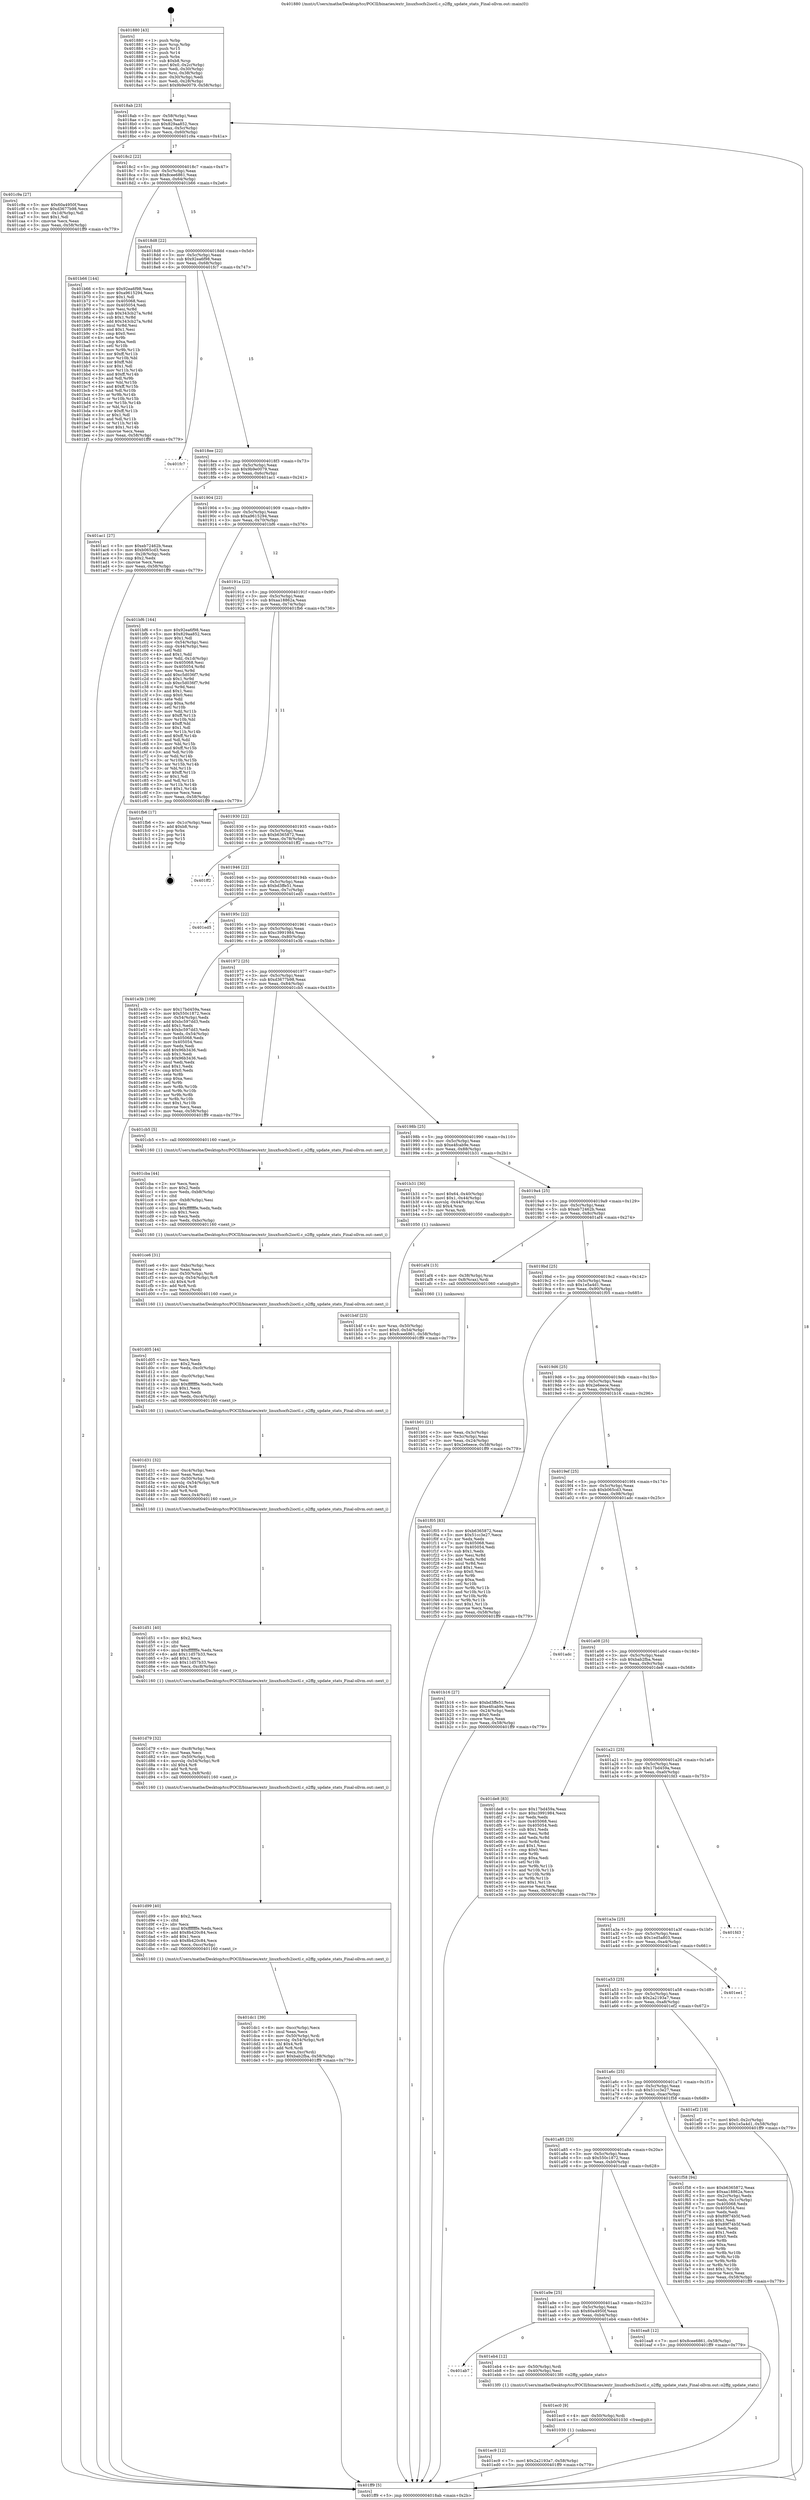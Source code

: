digraph "0x401880" {
  label = "0x401880 (/mnt/c/Users/mathe/Desktop/tcc/POCII/binaries/extr_linuxfsocfs2ioctl.c_o2ffg_update_stats_Final-ollvm.out::main(0))"
  labelloc = "t"
  node[shape=record]

  Entry [label="",width=0.3,height=0.3,shape=circle,fillcolor=black,style=filled]
  "0x4018ab" [label="{
     0x4018ab [23]\l
     | [instrs]\l
     &nbsp;&nbsp;0x4018ab \<+3\>: mov -0x58(%rbp),%eax\l
     &nbsp;&nbsp;0x4018ae \<+2\>: mov %eax,%ecx\l
     &nbsp;&nbsp;0x4018b0 \<+6\>: sub $0x829aa852,%ecx\l
     &nbsp;&nbsp;0x4018b6 \<+3\>: mov %eax,-0x5c(%rbp)\l
     &nbsp;&nbsp;0x4018b9 \<+3\>: mov %ecx,-0x60(%rbp)\l
     &nbsp;&nbsp;0x4018bc \<+6\>: je 0000000000401c9a \<main+0x41a\>\l
  }"]
  "0x401c9a" [label="{
     0x401c9a [27]\l
     | [instrs]\l
     &nbsp;&nbsp;0x401c9a \<+5\>: mov $0x60a4950f,%eax\l
     &nbsp;&nbsp;0x401c9f \<+5\>: mov $0xd3677b98,%ecx\l
     &nbsp;&nbsp;0x401ca4 \<+3\>: mov -0x1d(%rbp),%dl\l
     &nbsp;&nbsp;0x401ca7 \<+3\>: test $0x1,%dl\l
     &nbsp;&nbsp;0x401caa \<+3\>: cmovne %ecx,%eax\l
     &nbsp;&nbsp;0x401cad \<+3\>: mov %eax,-0x58(%rbp)\l
     &nbsp;&nbsp;0x401cb0 \<+5\>: jmp 0000000000401ff9 \<main+0x779\>\l
  }"]
  "0x4018c2" [label="{
     0x4018c2 [22]\l
     | [instrs]\l
     &nbsp;&nbsp;0x4018c2 \<+5\>: jmp 00000000004018c7 \<main+0x47\>\l
     &nbsp;&nbsp;0x4018c7 \<+3\>: mov -0x5c(%rbp),%eax\l
     &nbsp;&nbsp;0x4018ca \<+5\>: sub $0x8cee6861,%eax\l
     &nbsp;&nbsp;0x4018cf \<+3\>: mov %eax,-0x64(%rbp)\l
     &nbsp;&nbsp;0x4018d2 \<+6\>: je 0000000000401b66 \<main+0x2e6\>\l
  }"]
  Exit [label="",width=0.3,height=0.3,shape=circle,fillcolor=black,style=filled,peripheries=2]
  "0x401b66" [label="{
     0x401b66 [144]\l
     | [instrs]\l
     &nbsp;&nbsp;0x401b66 \<+5\>: mov $0x92ea6f98,%eax\l
     &nbsp;&nbsp;0x401b6b \<+5\>: mov $0xa9615294,%ecx\l
     &nbsp;&nbsp;0x401b70 \<+2\>: mov $0x1,%dl\l
     &nbsp;&nbsp;0x401b72 \<+7\>: mov 0x405068,%esi\l
     &nbsp;&nbsp;0x401b79 \<+7\>: mov 0x405054,%edi\l
     &nbsp;&nbsp;0x401b80 \<+3\>: mov %esi,%r8d\l
     &nbsp;&nbsp;0x401b83 \<+7\>: sub $0x343cb27a,%r8d\l
     &nbsp;&nbsp;0x401b8a \<+4\>: sub $0x1,%r8d\l
     &nbsp;&nbsp;0x401b8e \<+7\>: add $0x343cb27a,%r8d\l
     &nbsp;&nbsp;0x401b95 \<+4\>: imul %r8d,%esi\l
     &nbsp;&nbsp;0x401b99 \<+3\>: and $0x1,%esi\l
     &nbsp;&nbsp;0x401b9c \<+3\>: cmp $0x0,%esi\l
     &nbsp;&nbsp;0x401b9f \<+4\>: sete %r9b\l
     &nbsp;&nbsp;0x401ba3 \<+3\>: cmp $0xa,%edi\l
     &nbsp;&nbsp;0x401ba6 \<+4\>: setl %r10b\l
     &nbsp;&nbsp;0x401baa \<+3\>: mov %r9b,%r11b\l
     &nbsp;&nbsp;0x401bad \<+4\>: xor $0xff,%r11b\l
     &nbsp;&nbsp;0x401bb1 \<+3\>: mov %r10b,%bl\l
     &nbsp;&nbsp;0x401bb4 \<+3\>: xor $0xff,%bl\l
     &nbsp;&nbsp;0x401bb7 \<+3\>: xor $0x1,%dl\l
     &nbsp;&nbsp;0x401bba \<+3\>: mov %r11b,%r14b\l
     &nbsp;&nbsp;0x401bbd \<+4\>: and $0xff,%r14b\l
     &nbsp;&nbsp;0x401bc1 \<+3\>: and %dl,%r9b\l
     &nbsp;&nbsp;0x401bc4 \<+3\>: mov %bl,%r15b\l
     &nbsp;&nbsp;0x401bc7 \<+4\>: and $0xff,%r15b\l
     &nbsp;&nbsp;0x401bcb \<+3\>: and %dl,%r10b\l
     &nbsp;&nbsp;0x401bce \<+3\>: or %r9b,%r14b\l
     &nbsp;&nbsp;0x401bd1 \<+3\>: or %r10b,%r15b\l
     &nbsp;&nbsp;0x401bd4 \<+3\>: xor %r15b,%r14b\l
     &nbsp;&nbsp;0x401bd7 \<+3\>: or %bl,%r11b\l
     &nbsp;&nbsp;0x401bda \<+4\>: xor $0xff,%r11b\l
     &nbsp;&nbsp;0x401bde \<+3\>: or $0x1,%dl\l
     &nbsp;&nbsp;0x401be1 \<+3\>: and %dl,%r11b\l
     &nbsp;&nbsp;0x401be4 \<+3\>: or %r11b,%r14b\l
     &nbsp;&nbsp;0x401be7 \<+4\>: test $0x1,%r14b\l
     &nbsp;&nbsp;0x401beb \<+3\>: cmovne %ecx,%eax\l
     &nbsp;&nbsp;0x401bee \<+3\>: mov %eax,-0x58(%rbp)\l
     &nbsp;&nbsp;0x401bf1 \<+5\>: jmp 0000000000401ff9 \<main+0x779\>\l
  }"]
  "0x4018d8" [label="{
     0x4018d8 [22]\l
     | [instrs]\l
     &nbsp;&nbsp;0x4018d8 \<+5\>: jmp 00000000004018dd \<main+0x5d\>\l
     &nbsp;&nbsp;0x4018dd \<+3\>: mov -0x5c(%rbp),%eax\l
     &nbsp;&nbsp;0x4018e0 \<+5\>: sub $0x92ea6f98,%eax\l
     &nbsp;&nbsp;0x4018e5 \<+3\>: mov %eax,-0x68(%rbp)\l
     &nbsp;&nbsp;0x4018e8 \<+6\>: je 0000000000401fc7 \<main+0x747\>\l
  }"]
  "0x401ec9" [label="{
     0x401ec9 [12]\l
     | [instrs]\l
     &nbsp;&nbsp;0x401ec9 \<+7\>: movl $0x2a2193a7,-0x58(%rbp)\l
     &nbsp;&nbsp;0x401ed0 \<+5\>: jmp 0000000000401ff9 \<main+0x779\>\l
  }"]
  "0x401fc7" [label="{
     0x401fc7\l
  }", style=dashed]
  "0x4018ee" [label="{
     0x4018ee [22]\l
     | [instrs]\l
     &nbsp;&nbsp;0x4018ee \<+5\>: jmp 00000000004018f3 \<main+0x73\>\l
     &nbsp;&nbsp;0x4018f3 \<+3\>: mov -0x5c(%rbp),%eax\l
     &nbsp;&nbsp;0x4018f6 \<+5\>: sub $0x9b9e0079,%eax\l
     &nbsp;&nbsp;0x4018fb \<+3\>: mov %eax,-0x6c(%rbp)\l
     &nbsp;&nbsp;0x4018fe \<+6\>: je 0000000000401ac1 \<main+0x241\>\l
  }"]
  "0x401ec0" [label="{
     0x401ec0 [9]\l
     | [instrs]\l
     &nbsp;&nbsp;0x401ec0 \<+4\>: mov -0x50(%rbp),%rdi\l
     &nbsp;&nbsp;0x401ec4 \<+5\>: call 0000000000401030 \<free@plt\>\l
     | [calls]\l
     &nbsp;&nbsp;0x401030 \{1\} (unknown)\l
  }"]
  "0x401ac1" [label="{
     0x401ac1 [27]\l
     | [instrs]\l
     &nbsp;&nbsp;0x401ac1 \<+5\>: mov $0xeb72462b,%eax\l
     &nbsp;&nbsp;0x401ac6 \<+5\>: mov $0xb065cd3,%ecx\l
     &nbsp;&nbsp;0x401acb \<+3\>: mov -0x28(%rbp),%edx\l
     &nbsp;&nbsp;0x401ace \<+3\>: cmp $0x2,%edx\l
     &nbsp;&nbsp;0x401ad1 \<+3\>: cmovne %ecx,%eax\l
     &nbsp;&nbsp;0x401ad4 \<+3\>: mov %eax,-0x58(%rbp)\l
     &nbsp;&nbsp;0x401ad7 \<+5\>: jmp 0000000000401ff9 \<main+0x779\>\l
  }"]
  "0x401904" [label="{
     0x401904 [22]\l
     | [instrs]\l
     &nbsp;&nbsp;0x401904 \<+5\>: jmp 0000000000401909 \<main+0x89\>\l
     &nbsp;&nbsp;0x401909 \<+3\>: mov -0x5c(%rbp),%eax\l
     &nbsp;&nbsp;0x40190c \<+5\>: sub $0xa9615294,%eax\l
     &nbsp;&nbsp;0x401911 \<+3\>: mov %eax,-0x70(%rbp)\l
     &nbsp;&nbsp;0x401914 \<+6\>: je 0000000000401bf6 \<main+0x376\>\l
  }"]
  "0x401ff9" [label="{
     0x401ff9 [5]\l
     | [instrs]\l
     &nbsp;&nbsp;0x401ff9 \<+5\>: jmp 00000000004018ab \<main+0x2b\>\l
  }"]
  "0x401880" [label="{
     0x401880 [43]\l
     | [instrs]\l
     &nbsp;&nbsp;0x401880 \<+1\>: push %rbp\l
     &nbsp;&nbsp;0x401881 \<+3\>: mov %rsp,%rbp\l
     &nbsp;&nbsp;0x401884 \<+2\>: push %r15\l
     &nbsp;&nbsp;0x401886 \<+2\>: push %r14\l
     &nbsp;&nbsp;0x401888 \<+1\>: push %rbx\l
     &nbsp;&nbsp;0x401889 \<+7\>: sub $0xb8,%rsp\l
     &nbsp;&nbsp;0x401890 \<+7\>: movl $0x0,-0x2c(%rbp)\l
     &nbsp;&nbsp;0x401897 \<+3\>: mov %edi,-0x30(%rbp)\l
     &nbsp;&nbsp;0x40189a \<+4\>: mov %rsi,-0x38(%rbp)\l
     &nbsp;&nbsp;0x40189e \<+3\>: mov -0x30(%rbp),%edi\l
     &nbsp;&nbsp;0x4018a1 \<+3\>: mov %edi,-0x28(%rbp)\l
     &nbsp;&nbsp;0x4018a4 \<+7\>: movl $0x9b9e0079,-0x58(%rbp)\l
  }"]
  "0x401ab7" [label="{
     0x401ab7\l
  }", style=dashed]
  "0x401bf6" [label="{
     0x401bf6 [164]\l
     | [instrs]\l
     &nbsp;&nbsp;0x401bf6 \<+5\>: mov $0x92ea6f98,%eax\l
     &nbsp;&nbsp;0x401bfb \<+5\>: mov $0x829aa852,%ecx\l
     &nbsp;&nbsp;0x401c00 \<+2\>: mov $0x1,%dl\l
     &nbsp;&nbsp;0x401c02 \<+3\>: mov -0x54(%rbp),%esi\l
     &nbsp;&nbsp;0x401c05 \<+3\>: cmp -0x44(%rbp),%esi\l
     &nbsp;&nbsp;0x401c08 \<+4\>: setl %dil\l
     &nbsp;&nbsp;0x401c0c \<+4\>: and $0x1,%dil\l
     &nbsp;&nbsp;0x401c10 \<+4\>: mov %dil,-0x1d(%rbp)\l
     &nbsp;&nbsp;0x401c14 \<+7\>: mov 0x405068,%esi\l
     &nbsp;&nbsp;0x401c1b \<+8\>: mov 0x405054,%r8d\l
     &nbsp;&nbsp;0x401c23 \<+3\>: mov %esi,%r9d\l
     &nbsp;&nbsp;0x401c26 \<+7\>: add $0xc5d036f7,%r9d\l
     &nbsp;&nbsp;0x401c2d \<+4\>: sub $0x1,%r9d\l
     &nbsp;&nbsp;0x401c31 \<+7\>: sub $0xc5d036f7,%r9d\l
     &nbsp;&nbsp;0x401c38 \<+4\>: imul %r9d,%esi\l
     &nbsp;&nbsp;0x401c3c \<+3\>: and $0x1,%esi\l
     &nbsp;&nbsp;0x401c3f \<+3\>: cmp $0x0,%esi\l
     &nbsp;&nbsp;0x401c42 \<+4\>: sete %dil\l
     &nbsp;&nbsp;0x401c46 \<+4\>: cmp $0xa,%r8d\l
     &nbsp;&nbsp;0x401c4a \<+4\>: setl %r10b\l
     &nbsp;&nbsp;0x401c4e \<+3\>: mov %dil,%r11b\l
     &nbsp;&nbsp;0x401c51 \<+4\>: xor $0xff,%r11b\l
     &nbsp;&nbsp;0x401c55 \<+3\>: mov %r10b,%bl\l
     &nbsp;&nbsp;0x401c58 \<+3\>: xor $0xff,%bl\l
     &nbsp;&nbsp;0x401c5b \<+3\>: xor $0x1,%dl\l
     &nbsp;&nbsp;0x401c5e \<+3\>: mov %r11b,%r14b\l
     &nbsp;&nbsp;0x401c61 \<+4\>: and $0xff,%r14b\l
     &nbsp;&nbsp;0x401c65 \<+3\>: and %dl,%dil\l
     &nbsp;&nbsp;0x401c68 \<+3\>: mov %bl,%r15b\l
     &nbsp;&nbsp;0x401c6b \<+4\>: and $0xff,%r15b\l
     &nbsp;&nbsp;0x401c6f \<+3\>: and %dl,%r10b\l
     &nbsp;&nbsp;0x401c72 \<+3\>: or %dil,%r14b\l
     &nbsp;&nbsp;0x401c75 \<+3\>: or %r10b,%r15b\l
     &nbsp;&nbsp;0x401c78 \<+3\>: xor %r15b,%r14b\l
     &nbsp;&nbsp;0x401c7b \<+3\>: or %bl,%r11b\l
     &nbsp;&nbsp;0x401c7e \<+4\>: xor $0xff,%r11b\l
     &nbsp;&nbsp;0x401c82 \<+3\>: or $0x1,%dl\l
     &nbsp;&nbsp;0x401c85 \<+3\>: and %dl,%r11b\l
     &nbsp;&nbsp;0x401c88 \<+3\>: or %r11b,%r14b\l
     &nbsp;&nbsp;0x401c8b \<+4\>: test $0x1,%r14b\l
     &nbsp;&nbsp;0x401c8f \<+3\>: cmovne %ecx,%eax\l
     &nbsp;&nbsp;0x401c92 \<+3\>: mov %eax,-0x58(%rbp)\l
     &nbsp;&nbsp;0x401c95 \<+5\>: jmp 0000000000401ff9 \<main+0x779\>\l
  }"]
  "0x40191a" [label="{
     0x40191a [22]\l
     | [instrs]\l
     &nbsp;&nbsp;0x40191a \<+5\>: jmp 000000000040191f \<main+0x9f\>\l
     &nbsp;&nbsp;0x40191f \<+3\>: mov -0x5c(%rbp),%eax\l
     &nbsp;&nbsp;0x401922 \<+5\>: sub $0xaa18862a,%eax\l
     &nbsp;&nbsp;0x401927 \<+3\>: mov %eax,-0x74(%rbp)\l
     &nbsp;&nbsp;0x40192a \<+6\>: je 0000000000401fb6 \<main+0x736\>\l
  }"]
  "0x401eb4" [label="{
     0x401eb4 [12]\l
     | [instrs]\l
     &nbsp;&nbsp;0x401eb4 \<+4\>: mov -0x50(%rbp),%rdi\l
     &nbsp;&nbsp;0x401eb8 \<+3\>: mov -0x40(%rbp),%esi\l
     &nbsp;&nbsp;0x401ebb \<+5\>: call 00000000004013f0 \<o2ffg_update_stats\>\l
     | [calls]\l
     &nbsp;&nbsp;0x4013f0 \{1\} (/mnt/c/Users/mathe/Desktop/tcc/POCII/binaries/extr_linuxfsocfs2ioctl.c_o2ffg_update_stats_Final-ollvm.out::o2ffg_update_stats)\l
  }"]
  "0x401fb6" [label="{
     0x401fb6 [17]\l
     | [instrs]\l
     &nbsp;&nbsp;0x401fb6 \<+3\>: mov -0x1c(%rbp),%eax\l
     &nbsp;&nbsp;0x401fb9 \<+7\>: add $0xb8,%rsp\l
     &nbsp;&nbsp;0x401fc0 \<+1\>: pop %rbx\l
     &nbsp;&nbsp;0x401fc1 \<+2\>: pop %r14\l
     &nbsp;&nbsp;0x401fc3 \<+2\>: pop %r15\l
     &nbsp;&nbsp;0x401fc5 \<+1\>: pop %rbp\l
     &nbsp;&nbsp;0x401fc6 \<+1\>: ret\l
  }"]
  "0x401930" [label="{
     0x401930 [22]\l
     | [instrs]\l
     &nbsp;&nbsp;0x401930 \<+5\>: jmp 0000000000401935 \<main+0xb5\>\l
     &nbsp;&nbsp;0x401935 \<+3\>: mov -0x5c(%rbp),%eax\l
     &nbsp;&nbsp;0x401938 \<+5\>: sub $0xb6365872,%eax\l
     &nbsp;&nbsp;0x40193d \<+3\>: mov %eax,-0x78(%rbp)\l
     &nbsp;&nbsp;0x401940 \<+6\>: je 0000000000401ff2 \<main+0x772\>\l
  }"]
  "0x401a9e" [label="{
     0x401a9e [25]\l
     | [instrs]\l
     &nbsp;&nbsp;0x401a9e \<+5\>: jmp 0000000000401aa3 \<main+0x223\>\l
     &nbsp;&nbsp;0x401aa3 \<+3\>: mov -0x5c(%rbp),%eax\l
     &nbsp;&nbsp;0x401aa6 \<+5\>: sub $0x60a4950f,%eax\l
     &nbsp;&nbsp;0x401aab \<+6\>: mov %eax,-0xb4(%rbp)\l
     &nbsp;&nbsp;0x401ab1 \<+6\>: je 0000000000401eb4 \<main+0x634\>\l
  }"]
  "0x401ff2" [label="{
     0x401ff2\l
  }", style=dashed]
  "0x401946" [label="{
     0x401946 [22]\l
     | [instrs]\l
     &nbsp;&nbsp;0x401946 \<+5\>: jmp 000000000040194b \<main+0xcb\>\l
     &nbsp;&nbsp;0x40194b \<+3\>: mov -0x5c(%rbp),%eax\l
     &nbsp;&nbsp;0x40194e \<+5\>: sub $0xbd3ffe51,%eax\l
     &nbsp;&nbsp;0x401953 \<+3\>: mov %eax,-0x7c(%rbp)\l
     &nbsp;&nbsp;0x401956 \<+6\>: je 0000000000401ed5 \<main+0x655\>\l
  }"]
  "0x401ea8" [label="{
     0x401ea8 [12]\l
     | [instrs]\l
     &nbsp;&nbsp;0x401ea8 \<+7\>: movl $0x8cee6861,-0x58(%rbp)\l
     &nbsp;&nbsp;0x401eaf \<+5\>: jmp 0000000000401ff9 \<main+0x779\>\l
  }"]
  "0x401ed5" [label="{
     0x401ed5\l
  }", style=dashed]
  "0x40195c" [label="{
     0x40195c [22]\l
     | [instrs]\l
     &nbsp;&nbsp;0x40195c \<+5\>: jmp 0000000000401961 \<main+0xe1\>\l
     &nbsp;&nbsp;0x401961 \<+3\>: mov -0x5c(%rbp),%eax\l
     &nbsp;&nbsp;0x401964 \<+5\>: sub $0xc3991984,%eax\l
     &nbsp;&nbsp;0x401969 \<+3\>: mov %eax,-0x80(%rbp)\l
     &nbsp;&nbsp;0x40196c \<+6\>: je 0000000000401e3b \<main+0x5bb\>\l
  }"]
  "0x401a85" [label="{
     0x401a85 [25]\l
     | [instrs]\l
     &nbsp;&nbsp;0x401a85 \<+5\>: jmp 0000000000401a8a \<main+0x20a\>\l
     &nbsp;&nbsp;0x401a8a \<+3\>: mov -0x5c(%rbp),%eax\l
     &nbsp;&nbsp;0x401a8d \<+5\>: sub $0x550c1872,%eax\l
     &nbsp;&nbsp;0x401a92 \<+6\>: mov %eax,-0xb0(%rbp)\l
     &nbsp;&nbsp;0x401a98 \<+6\>: je 0000000000401ea8 \<main+0x628\>\l
  }"]
  "0x401e3b" [label="{
     0x401e3b [109]\l
     | [instrs]\l
     &nbsp;&nbsp;0x401e3b \<+5\>: mov $0x17bd459a,%eax\l
     &nbsp;&nbsp;0x401e40 \<+5\>: mov $0x550c1872,%ecx\l
     &nbsp;&nbsp;0x401e45 \<+3\>: mov -0x54(%rbp),%edx\l
     &nbsp;&nbsp;0x401e48 \<+6\>: add $0xbc597dd3,%edx\l
     &nbsp;&nbsp;0x401e4e \<+3\>: add $0x1,%edx\l
     &nbsp;&nbsp;0x401e51 \<+6\>: sub $0xbc597dd3,%edx\l
     &nbsp;&nbsp;0x401e57 \<+3\>: mov %edx,-0x54(%rbp)\l
     &nbsp;&nbsp;0x401e5a \<+7\>: mov 0x405068,%edx\l
     &nbsp;&nbsp;0x401e61 \<+7\>: mov 0x405054,%esi\l
     &nbsp;&nbsp;0x401e68 \<+2\>: mov %edx,%edi\l
     &nbsp;&nbsp;0x401e6a \<+6\>: add $0x96b3436,%edi\l
     &nbsp;&nbsp;0x401e70 \<+3\>: sub $0x1,%edi\l
     &nbsp;&nbsp;0x401e73 \<+6\>: sub $0x96b3436,%edi\l
     &nbsp;&nbsp;0x401e79 \<+3\>: imul %edi,%edx\l
     &nbsp;&nbsp;0x401e7c \<+3\>: and $0x1,%edx\l
     &nbsp;&nbsp;0x401e7f \<+3\>: cmp $0x0,%edx\l
     &nbsp;&nbsp;0x401e82 \<+4\>: sete %r8b\l
     &nbsp;&nbsp;0x401e86 \<+3\>: cmp $0xa,%esi\l
     &nbsp;&nbsp;0x401e89 \<+4\>: setl %r9b\l
     &nbsp;&nbsp;0x401e8d \<+3\>: mov %r8b,%r10b\l
     &nbsp;&nbsp;0x401e90 \<+3\>: and %r9b,%r10b\l
     &nbsp;&nbsp;0x401e93 \<+3\>: xor %r9b,%r8b\l
     &nbsp;&nbsp;0x401e96 \<+3\>: or %r8b,%r10b\l
     &nbsp;&nbsp;0x401e99 \<+4\>: test $0x1,%r10b\l
     &nbsp;&nbsp;0x401e9d \<+3\>: cmovne %ecx,%eax\l
     &nbsp;&nbsp;0x401ea0 \<+3\>: mov %eax,-0x58(%rbp)\l
     &nbsp;&nbsp;0x401ea3 \<+5\>: jmp 0000000000401ff9 \<main+0x779\>\l
  }"]
  "0x401972" [label="{
     0x401972 [25]\l
     | [instrs]\l
     &nbsp;&nbsp;0x401972 \<+5\>: jmp 0000000000401977 \<main+0xf7\>\l
     &nbsp;&nbsp;0x401977 \<+3\>: mov -0x5c(%rbp),%eax\l
     &nbsp;&nbsp;0x40197a \<+5\>: sub $0xd3677b98,%eax\l
     &nbsp;&nbsp;0x40197f \<+6\>: mov %eax,-0x84(%rbp)\l
     &nbsp;&nbsp;0x401985 \<+6\>: je 0000000000401cb5 \<main+0x435\>\l
  }"]
  "0x401f58" [label="{
     0x401f58 [94]\l
     | [instrs]\l
     &nbsp;&nbsp;0x401f58 \<+5\>: mov $0xb6365872,%eax\l
     &nbsp;&nbsp;0x401f5d \<+5\>: mov $0xaa18862a,%ecx\l
     &nbsp;&nbsp;0x401f62 \<+3\>: mov -0x2c(%rbp),%edx\l
     &nbsp;&nbsp;0x401f65 \<+3\>: mov %edx,-0x1c(%rbp)\l
     &nbsp;&nbsp;0x401f68 \<+7\>: mov 0x405068,%edx\l
     &nbsp;&nbsp;0x401f6f \<+7\>: mov 0x405054,%esi\l
     &nbsp;&nbsp;0x401f76 \<+2\>: mov %edx,%edi\l
     &nbsp;&nbsp;0x401f78 \<+6\>: sub $0x89f74b5f,%edi\l
     &nbsp;&nbsp;0x401f7e \<+3\>: sub $0x1,%edi\l
     &nbsp;&nbsp;0x401f81 \<+6\>: add $0x89f74b5f,%edi\l
     &nbsp;&nbsp;0x401f87 \<+3\>: imul %edi,%edx\l
     &nbsp;&nbsp;0x401f8a \<+3\>: and $0x1,%edx\l
     &nbsp;&nbsp;0x401f8d \<+3\>: cmp $0x0,%edx\l
     &nbsp;&nbsp;0x401f90 \<+4\>: sete %r8b\l
     &nbsp;&nbsp;0x401f94 \<+3\>: cmp $0xa,%esi\l
     &nbsp;&nbsp;0x401f97 \<+4\>: setl %r9b\l
     &nbsp;&nbsp;0x401f9b \<+3\>: mov %r8b,%r10b\l
     &nbsp;&nbsp;0x401f9e \<+3\>: and %r9b,%r10b\l
     &nbsp;&nbsp;0x401fa1 \<+3\>: xor %r9b,%r8b\l
     &nbsp;&nbsp;0x401fa4 \<+3\>: or %r8b,%r10b\l
     &nbsp;&nbsp;0x401fa7 \<+4\>: test $0x1,%r10b\l
     &nbsp;&nbsp;0x401fab \<+3\>: cmovne %ecx,%eax\l
     &nbsp;&nbsp;0x401fae \<+3\>: mov %eax,-0x58(%rbp)\l
     &nbsp;&nbsp;0x401fb1 \<+5\>: jmp 0000000000401ff9 \<main+0x779\>\l
  }"]
  "0x401cb5" [label="{
     0x401cb5 [5]\l
     | [instrs]\l
     &nbsp;&nbsp;0x401cb5 \<+5\>: call 0000000000401160 \<next_i\>\l
     | [calls]\l
     &nbsp;&nbsp;0x401160 \{1\} (/mnt/c/Users/mathe/Desktop/tcc/POCII/binaries/extr_linuxfsocfs2ioctl.c_o2ffg_update_stats_Final-ollvm.out::next_i)\l
  }"]
  "0x40198b" [label="{
     0x40198b [25]\l
     | [instrs]\l
     &nbsp;&nbsp;0x40198b \<+5\>: jmp 0000000000401990 \<main+0x110\>\l
     &nbsp;&nbsp;0x401990 \<+3\>: mov -0x5c(%rbp),%eax\l
     &nbsp;&nbsp;0x401993 \<+5\>: sub $0xe4fcab9e,%eax\l
     &nbsp;&nbsp;0x401998 \<+6\>: mov %eax,-0x88(%rbp)\l
     &nbsp;&nbsp;0x40199e \<+6\>: je 0000000000401b31 \<main+0x2b1\>\l
  }"]
  "0x401a6c" [label="{
     0x401a6c [25]\l
     | [instrs]\l
     &nbsp;&nbsp;0x401a6c \<+5\>: jmp 0000000000401a71 \<main+0x1f1\>\l
     &nbsp;&nbsp;0x401a71 \<+3\>: mov -0x5c(%rbp),%eax\l
     &nbsp;&nbsp;0x401a74 \<+5\>: sub $0x51cc3e27,%eax\l
     &nbsp;&nbsp;0x401a79 \<+6\>: mov %eax,-0xac(%rbp)\l
     &nbsp;&nbsp;0x401a7f \<+6\>: je 0000000000401f58 \<main+0x6d8\>\l
  }"]
  "0x401b31" [label="{
     0x401b31 [30]\l
     | [instrs]\l
     &nbsp;&nbsp;0x401b31 \<+7\>: movl $0x64,-0x40(%rbp)\l
     &nbsp;&nbsp;0x401b38 \<+7\>: movl $0x1,-0x44(%rbp)\l
     &nbsp;&nbsp;0x401b3f \<+4\>: movslq -0x44(%rbp),%rax\l
     &nbsp;&nbsp;0x401b43 \<+4\>: shl $0x4,%rax\l
     &nbsp;&nbsp;0x401b47 \<+3\>: mov %rax,%rdi\l
     &nbsp;&nbsp;0x401b4a \<+5\>: call 0000000000401050 \<malloc@plt\>\l
     | [calls]\l
     &nbsp;&nbsp;0x401050 \{1\} (unknown)\l
  }"]
  "0x4019a4" [label="{
     0x4019a4 [25]\l
     | [instrs]\l
     &nbsp;&nbsp;0x4019a4 \<+5\>: jmp 00000000004019a9 \<main+0x129\>\l
     &nbsp;&nbsp;0x4019a9 \<+3\>: mov -0x5c(%rbp),%eax\l
     &nbsp;&nbsp;0x4019ac \<+5\>: sub $0xeb72462b,%eax\l
     &nbsp;&nbsp;0x4019b1 \<+6\>: mov %eax,-0x8c(%rbp)\l
     &nbsp;&nbsp;0x4019b7 \<+6\>: je 0000000000401af4 \<main+0x274\>\l
  }"]
  "0x401ef2" [label="{
     0x401ef2 [19]\l
     | [instrs]\l
     &nbsp;&nbsp;0x401ef2 \<+7\>: movl $0x0,-0x2c(%rbp)\l
     &nbsp;&nbsp;0x401ef9 \<+7\>: movl $0x1e5a4d1,-0x58(%rbp)\l
     &nbsp;&nbsp;0x401f00 \<+5\>: jmp 0000000000401ff9 \<main+0x779\>\l
  }"]
  "0x401af4" [label="{
     0x401af4 [13]\l
     | [instrs]\l
     &nbsp;&nbsp;0x401af4 \<+4\>: mov -0x38(%rbp),%rax\l
     &nbsp;&nbsp;0x401af8 \<+4\>: mov 0x8(%rax),%rdi\l
     &nbsp;&nbsp;0x401afc \<+5\>: call 0000000000401060 \<atoi@plt\>\l
     | [calls]\l
     &nbsp;&nbsp;0x401060 \{1\} (unknown)\l
  }"]
  "0x4019bd" [label="{
     0x4019bd [25]\l
     | [instrs]\l
     &nbsp;&nbsp;0x4019bd \<+5\>: jmp 00000000004019c2 \<main+0x142\>\l
     &nbsp;&nbsp;0x4019c2 \<+3\>: mov -0x5c(%rbp),%eax\l
     &nbsp;&nbsp;0x4019c5 \<+5\>: sub $0x1e5a4d1,%eax\l
     &nbsp;&nbsp;0x4019ca \<+6\>: mov %eax,-0x90(%rbp)\l
     &nbsp;&nbsp;0x4019d0 \<+6\>: je 0000000000401f05 \<main+0x685\>\l
  }"]
  "0x401b01" [label="{
     0x401b01 [21]\l
     | [instrs]\l
     &nbsp;&nbsp;0x401b01 \<+3\>: mov %eax,-0x3c(%rbp)\l
     &nbsp;&nbsp;0x401b04 \<+3\>: mov -0x3c(%rbp),%eax\l
     &nbsp;&nbsp;0x401b07 \<+3\>: mov %eax,-0x24(%rbp)\l
     &nbsp;&nbsp;0x401b0a \<+7\>: movl $0x2e6eece,-0x58(%rbp)\l
     &nbsp;&nbsp;0x401b11 \<+5\>: jmp 0000000000401ff9 \<main+0x779\>\l
  }"]
  "0x401a53" [label="{
     0x401a53 [25]\l
     | [instrs]\l
     &nbsp;&nbsp;0x401a53 \<+5\>: jmp 0000000000401a58 \<main+0x1d8\>\l
     &nbsp;&nbsp;0x401a58 \<+3\>: mov -0x5c(%rbp),%eax\l
     &nbsp;&nbsp;0x401a5b \<+5\>: sub $0x2a2193a7,%eax\l
     &nbsp;&nbsp;0x401a60 \<+6\>: mov %eax,-0xa8(%rbp)\l
     &nbsp;&nbsp;0x401a66 \<+6\>: je 0000000000401ef2 \<main+0x672\>\l
  }"]
  "0x401f05" [label="{
     0x401f05 [83]\l
     | [instrs]\l
     &nbsp;&nbsp;0x401f05 \<+5\>: mov $0xb6365872,%eax\l
     &nbsp;&nbsp;0x401f0a \<+5\>: mov $0x51cc3e27,%ecx\l
     &nbsp;&nbsp;0x401f0f \<+2\>: xor %edx,%edx\l
     &nbsp;&nbsp;0x401f11 \<+7\>: mov 0x405068,%esi\l
     &nbsp;&nbsp;0x401f18 \<+7\>: mov 0x405054,%edi\l
     &nbsp;&nbsp;0x401f1f \<+3\>: sub $0x1,%edx\l
     &nbsp;&nbsp;0x401f22 \<+3\>: mov %esi,%r8d\l
     &nbsp;&nbsp;0x401f25 \<+3\>: add %edx,%r8d\l
     &nbsp;&nbsp;0x401f28 \<+4\>: imul %r8d,%esi\l
     &nbsp;&nbsp;0x401f2c \<+3\>: and $0x1,%esi\l
     &nbsp;&nbsp;0x401f2f \<+3\>: cmp $0x0,%esi\l
     &nbsp;&nbsp;0x401f32 \<+4\>: sete %r9b\l
     &nbsp;&nbsp;0x401f36 \<+3\>: cmp $0xa,%edi\l
     &nbsp;&nbsp;0x401f39 \<+4\>: setl %r10b\l
     &nbsp;&nbsp;0x401f3d \<+3\>: mov %r9b,%r11b\l
     &nbsp;&nbsp;0x401f40 \<+3\>: and %r10b,%r11b\l
     &nbsp;&nbsp;0x401f43 \<+3\>: xor %r10b,%r9b\l
     &nbsp;&nbsp;0x401f46 \<+3\>: or %r9b,%r11b\l
     &nbsp;&nbsp;0x401f49 \<+4\>: test $0x1,%r11b\l
     &nbsp;&nbsp;0x401f4d \<+3\>: cmovne %ecx,%eax\l
     &nbsp;&nbsp;0x401f50 \<+3\>: mov %eax,-0x58(%rbp)\l
     &nbsp;&nbsp;0x401f53 \<+5\>: jmp 0000000000401ff9 \<main+0x779\>\l
  }"]
  "0x4019d6" [label="{
     0x4019d6 [25]\l
     | [instrs]\l
     &nbsp;&nbsp;0x4019d6 \<+5\>: jmp 00000000004019db \<main+0x15b\>\l
     &nbsp;&nbsp;0x4019db \<+3\>: mov -0x5c(%rbp),%eax\l
     &nbsp;&nbsp;0x4019de \<+5\>: sub $0x2e6eece,%eax\l
     &nbsp;&nbsp;0x4019e3 \<+6\>: mov %eax,-0x94(%rbp)\l
     &nbsp;&nbsp;0x4019e9 \<+6\>: je 0000000000401b16 \<main+0x296\>\l
  }"]
  "0x401ee1" [label="{
     0x401ee1\l
  }", style=dashed]
  "0x401b16" [label="{
     0x401b16 [27]\l
     | [instrs]\l
     &nbsp;&nbsp;0x401b16 \<+5\>: mov $0xbd3ffe51,%eax\l
     &nbsp;&nbsp;0x401b1b \<+5\>: mov $0xe4fcab9e,%ecx\l
     &nbsp;&nbsp;0x401b20 \<+3\>: mov -0x24(%rbp),%edx\l
     &nbsp;&nbsp;0x401b23 \<+3\>: cmp $0x0,%edx\l
     &nbsp;&nbsp;0x401b26 \<+3\>: cmove %ecx,%eax\l
     &nbsp;&nbsp;0x401b29 \<+3\>: mov %eax,-0x58(%rbp)\l
     &nbsp;&nbsp;0x401b2c \<+5\>: jmp 0000000000401ff9 \<main+0x779\>\l
  }"]
  "0x4019ef" [label="{
     0x4019ef [25]\l
     | [instrs]\l
     &nbsp;&nbsp;0x4019ef \<+5\>: jmp 00000000004019f4 \<main+0x174\>\l
     &nbsp;&nbsp;0x4019f4 \<+3\>: mov -0x5c(%rbp),%eax\l
     &nbsp;&nbsp;0x4019f7 \<+5\>: sub $0xb065cd3,%eax\l
     &nbsp;&nbsp;0x4019fc \<+6\>: mov %eax,-0x98(%rbp)\l
     &nbsp;&nbsp;0x401a02 \<+6\>: je 0000000000401adc \<main+0x25c\>\l
  }"]
  "0x401b4f" [label="{
     0x401b4f [23]\l
     | [instrs]\l
     &nbsp;&nbsp;0x401b4f \<+4\>: mov %rax,-0x50(%rbp)\l
     &nbsp;&nbsp;0x401b53 \<+7\>: movl $0x0,-0x54(%rbp)\l
     &nbsp;&nbsp;0x401b5a \<+7\>: movl $0x8cee6861,-0x58(%rbp)\l
     &nbsp;&nbsp;0x401b61 \<+5\>: jmp 0000000000401ff9 \<main+0x779\>\l
  }"]
  "0x401cba" [label="{
     0x401cba [44]\l
     | [instrs]\l
     &nbsp;&nbsp;0x401cba \<+2\>: xor %ecx,%ecx\l
     &nbsp;&nbsp;0x401cbc \<+5\>: mov $0x2,%edx\l
     &nbsp;&nbsp;0x401cc1 \<+6\>: mov %edx,-0xb8(%rbp)\l
     &nbsp;&nbsp;0x401cc7 \<+1\>: cltd\l
     &nbsp;&nbsp;0x401cc8 \<+6\>: mov -0xb8(%rbp),%esi\l
     &nbsp;&nbsp;0x401cce \<+2\>: idiv %esi\l
     &nbsp;&nbsp;0x401cd0 \<+6\>: imul $0xfffffffe,%edx,%edx\l
     &nbsp;&nbsp;0x401cd6 \<+3\>: sub $0x1,%ecx\l
     &nbsp;&nbsp;0x401cd9 \<+2\>: sub %ecx,%edx\l
     &nbsp;&nbsp;0x401cdb \<+6\>: mov %edx,-0xbc(%rbp)\l
     &nbsp;&nbsp;0x401ce1 \<+5\>: call 0000000000401160 \<next_i\>\l
     | [calls]\l
     &nbsp;&nbsp;0x401160 \{1\} (/mnt/c/Users/mathe/Desktop/tcc/POCII/binaries/extr_linuxfsocfs2ioctl.c_o2ffg_update_stats_Final-ollvm.out::next_i)\l
  }"]
  "0x401ce6" [label="{
     0x401ce6 [31]\l
     | [instrs]\l
     &nbsp;&nbsp;0x401ce6 \<+6\>: mov -0xbc(%rbp),%ecx\l
     &nbsp;&nbsp;0x401cec \<+3\>: imul %eax,%ecx\l
     &nbsp;&nbsp;0x401cef \<+4\>: mov -0x50(%rbp),%rdi\l
     &nbsp;&nbsp;0x401cf3 \<+4\>: movslq -0x54(%rbp),%r8\l
     &nbsp;&nbsp;0x401cf7 \<+4\>: shl $0x4,%r8\l
     &nbsp;&nbsp;0x401cfb \<+3\>: add %r8,%rdi\l
     &nbsp;&nbsp;0x401cfe \<+2\>: mov %ecx,(%rdi)\l
     &nbsp;&nbsp;0x401d00 \<+5\>: call 0000000000401160 \<next_i\>\l
     | [calls]\l
     &nbsp;&nbsp;0x401160 \{1\} (/mnt/c/Users/mathe/Desktop/tcc/POCII/binaries/extr_linuxfsocfs2ioctl.c_o2ffg_update_stats_Final-ollvm.out::next_i)\l
  }"]
  "0x401d05" [label="{
     0x401d05 [44]\l
     | [instrs]\l
     &nbsp;&nbsp;0x401d05 \<+2\>: xor %ecx,%ecx\l
     &nbsp;&nbsp;0x401d07 \<+5\>: mov $0x2,%edx\l
     &nbsp;&nbsp;0x401d0c \<+6\>: mov %edx,-0xc0(%rbp)\l
     &nbsp;&nbsp;0x401d12 \<+1\>: cltd\l
     &nbsp;&nbsp;0x401d13 \<+6\>: mov -0xc0(%rbp),%esi\l
     &nbsp;&nbsp;0x401d19 \<+2\>: idiv %esi\l
     &nbsp;&nbsp;0x401d1b \<+6\>: imul $0xfffffffe,%edx,%edx\l
     &nbsp;&nbsp;0x401d21 \<+3\>: sub $0x1,%ecx\l
     &nbsp;&nbsp;0x401d24 \<+2\>: sub %ecx,%edx\l
     &nbsp;&nbsp;0x401d26 \<+6\>: mov %edx,-0xc4(%rbp)\l
     &nbsp;&nbsp;0x401d2c \<+5\>: call 0000000000401160 \<next_i\>\l
     | [calls]\l
     &nbsp;&nbsp;0x401160 \{1\} (/mnt/c/Users/mathe/Desktop/tcc/POCII/binaries/extr_linuxfsocfs2ioctl.c_o2ffg_update_stats_Final-ollvm.out::next_i)\l
  }"]
  "0x401d31" [label="{
     0x401d31 [32]\l
     | [instrs]\l
     &nbsp;&nbsp;0x401d31 \<+6\>: mov -0xc4(%rbp),%ecx\l
     &nbsp;&nbsp;0x401d37 \<+3\>: imul %eax,%ecx\l
     &nbsp;&nbsp;0x401d3a \<+4\>: mov -0x50(%rbp),%rdi\l
     &nbsp;&nbsp;0x401d3e \<+4\>: movslq -0x54(%rbp),%r8\l
     &nbsp;&nbsp;0x401d42 \<+4\>: shl $0x4,%r8\l
     &nbsp;&nbsp;0x401d46 \<+3\>: add %r8,%rdi\l
     &nbsp;&nbsp;0x401d49 \<+3\>: mov %ecx,0x4(%rdi)\l
     &nbsp;&nbsp;0x401d4c \<+5\>: call 0000000000401160 \<next_i\>\l
     | [calls]\l
     &nbsp;&nbsp;0x401160 \{1\} (/mnt/c/Users/mathe/Desktop/tcc/POCII/binaries/extr_linuxfsocfs2ioctl.c_o2ffg_update_stats_Final-ollvm.out::next_i)\l
  }"]
  "0x401d51" [label="{
     0x401d51 [40]\l
     | [instrs]\l
     &nbsp;&nbsp;0x401d51 \<+5\>: mov $0x2,%ecx\l
     &nbsp;&nbsp;0x401d56 \<+1\>: cltd\l
     &nbsp;&nbsp;0x401d57 \<+2\>: idiv %ecx\l
     &nbsp;&nbsp;0x401d59 \<+6\>: imul $0xfffffffe,%edx,%ecx\l
     &nbsp;&nbsp;0x401d5f \<+6\>: add $0x11d57b33,%ecx\l
     &nbsp;&nbsp;0x401d65 \<+3\>: add $0x1,%ecx\l
     &nbsp;&nbsp;0x401d68 \<+6\>: sub $0x11d57b33,%ecx\l
     &nbsp;&nbsp;0x401d6e \<+6\>: mov %ecx,-0xc8(%rbp)\l
     &nbsp;&nbsp;0x401d74 \<+5\>: call 0000000000401160 \<next_i\>\l
     | [calls]\l
     &nbsp;&nbsp;0x401160 \{1\} (/mnt/c/Users/mathe/Desktop/tcc/POCII/binaries/extr_linuxfsocfs2ioctl.c_o2ffg_update_stats_Final-ollvm.out::next_i)\l
  }"]
  "0x401d79" [label="{
     0x401d79 [32]\l
     | [instrs]\l
     &nbsp;&nbsp;0x401d79 \<+6\>: mov -0xc8(%rbp),%ecx\l
     &nbsp;&nbsp;0x401d7f \<+3\>: imul %eax,%ecx\l
     &nbsp;&nbsp;0x401d82 \<+4\>: mov -0x50(%rbp),%rdi\l
     &nbsp;&nbsp;0x401d86 \<+4\>: movslq -0x54(%rbp),%r8\l
     &nbsp;&nbsp;0x401d8a \<+4\>: shl $0x4,%r8\l
     &nbsp;&nbsp;0x401d8e \<+3\>: add %r8,%rdi\l
     &nbsp;&nbsp;0x401d91 \<+3\>: mov %ecx,0x8(%rdi)\l
     &nbsp;&nbsp;0x401d94 \<+5\>: call 0000000000401160 \<next_i\>\l
     | [calls]\l
     &nbsp;&nbsp;0x401160 \{1\} (/mnt/c/Users/mathe/Desktop/tcc/POCII/binaries/extr_linuxfsocfs2ioctl.c_o2ffg_update_stats_Final-ollvm.out::next_i)\l
  }"]
  "0x401d99" [label="{
     0x401d99 [40]\l
     | [instrs]\l
     &nbsp;&nbsp;0x401d99 \<+5\>: mov $0x2,%ecx\l
     &nbsp;&nbsp;0x401d9e \<+1\>: cltd\l
     &nbsp;&nbsp;0x401d9f \<+2\>: idiv %ecx\l
     &nbsp;&nbsp;0x401da1 \<+6\>: imul $0xfffffffe,%edx,%ecx\l
     &nbsp;&nbsp;0x401da7 \<+6\>: add $0x8b420c84,%ecx\l
     &nbsp;&nbsp;0x401dad \<+3\>: add $0x1,%ecx\l
     &nbsp;&nbsp;0x401db0 \<+6\>: sub $0x8b420c84,%ecx\l
     &nbsp;&nbsp;0x401db6 \<+6\>: mov %ecx,-0xcc(%rbp)\l
     &nbsp;&nbsp;0x401dbc \<+5\>: call 0000000000401160 \<next_i\>\l
     | [calls]\l
     &nbsp;&nbsp;0x401160 \{1\} (/mnt/c/Users/mathe/Desktop/tcc/POCII/binaries/extr_linuxfsocfs2ioctl.c_o2ffg_update_stats_Final-ollvm.out::next_i)\l
  }"]
  "0x401dc1" [label="{
     0x401dc1 [39]\l
     | [instrs]\l
     &nbsp;&nbsp;0x401dc1 \<+6\>: mov -0xcc(%rbp),%ecx\l
     &nbsp;&nbsp;0x401dc7 \<+3\>: imul %eax,%ecx\l
     &nbsp;&nbsp;0x401dca \<+4\>: mov -0x50(%rbp),%rdi\l
     &nbsp;&nbsp;0x401dce \<+4\>: movslq -0x54(%rbp),%r8\l
     &nbsp;&nbsp;0x401dd2 \<+4\>: shl $0x4,%r8\l
     &nbsp;&nbsp;0x401dd6 \<+3\>: add %r8,%rdi\l
     &nbsp;&nbsp;0x401dd9 \<+3\>: mov %ecx,0xc(%rdi)\l
     &nbsp;&nbsp;0x401ddc \<+7\>: movl $0xbab2fba,-0x58(%rbp)\l
     &nbsp;&nbsp;0x401de3 \<+5\>: jmp 0000000000401ff9 \<main+0x779\>\l
  }"]
  "0x401a3a" [label="{
     0x401a3a [25]\l
     | [instrs]\l
     &nbsp;&nbsp;0x401a3a \<+5\>: jmp 0000000000401a3f \<main+0x1bf\>\l
     &nbsp;&nbsp;0x401a3f \<+3\>: mov -0x5c(%rbp),%eax\l
     &nbsp;&nbsp;0x401a42 \<+5\>: sub $0x1ed5a803,%eax\l
     &nbsp;&nbsp;0x401a47 \<+6\>: mov %eax,-0xa4(%rbp)\l
     &nbsp;&nbsp;0x401a4d \<+6\>: je 0000000000401ee1 \<main+0x661\>\l
  }"]
  "0x401adc" [label="{
     0x401adc\l
  }", style=dashed]
  "0x401a08" [label="{
     0x401a08 [25]\l
     | [instrs]\l
     &nbsp;&nbsp;0x401a08 \<+5\>: jmp 0000000000401a0d \<main+0x18d\>\l
     &nbsp;&nbsp;0x401a0d \<+3\>: mov -0x5c(%rbp),%eax\l
     &nbsp;&nbsp;0x401a10 \<+5\>: sub $0xbab2fba,%eax\l
     &nbsp;&nbsp;0x401a15 \<+6\>: mov %eax,-0x9c(%rbp)\l
     &nbsp;&nbsp;0x401a1b \<+6\>: je 0000000000401de8 \<main+0x568\>\l
  }"]
  "0x401fd3" [label="{
     0x401fd3\l
  }", style=dashed]
  "0x401de8" [label="{
     0x401de8 [83]\l
     | [instrs]\l
     &nbsp;&nbsp;0x401de8 \<+5\>: mov $0x17bd459a,%eax\l
     &nbsp;&nbsp;0x401ded \<+5\>: mov $0xc3991984,%ecx\l
     &nbsp;&nbsp;0x401df2 \<+2\>: xor %edx,%edx\l
     &nbsp;&nbsp;0x401df4 \<+7\>: mov 0x405068,%esi\l
     &nbsp;&nbsp;0x401dfb \<+7\>: mov 0x405054,%edi\l
     &nbsp;&nbsp;0x401e02 \<+3\>: sub $0x1,%edx\l
     &nbsp;&nbsp;0x401e05 \<+3\>: mov %esi,%r8d\l
     &nbsp;&nbsp;0x401e08 \<+3\>: add %edx,%r8d\l
     &nbsp;&nbsp;0x401e0b \<+4\>: imul %r8d,%esi\l
     &nbsp;&nbsp;0x401e0f \<+3\>: and $0x1,%esi\l
     &nbsp;&nbsp;0x401e12 \<+3\>: cmp $0x0,%esi\l
     &nbsp;&nbsp;0x401e15 \<+4\>: sete %r9b\l
     &nbsp;&nbsp;0x401e19 \<+3\>: cmp $0xa,%edi\l
     &nbsp;&nbsp;0x401e1c \<+4\>: setl %r10b\l
     &nbsp;&nbsp;0x401e20 \<+3\>: mov %r9b,%r11b\l
     &nbsp;&nbsp;0x401e23 \<+3\>: and %r10b,%r11b\l
     &nbsp;&nbsp;0x401e26 \<+3\>: xor %r10b,%r9b\l
     &nbsp;&nbsp;0x401e29 \<+3\>: or %r9b,%r11b\l
     &nbsp;&nbsp;0x401e2c \<+4\>: test $0x1,%r11b\l
     &nbsp;&nbsp;0x401e30 \<+3\>: cmovne %ecx,%eax\l
     &nbsp;&nbsp;0x401e33 \<+3\>: mov %eax,-0x58(%rbp)\l
     &nbsp;&nbsp;0x401e36 \<+5\>: jmp 0000000000401ff9 \<main+0x779\>\l
  }"]
  "0x401a21" [label="{
     0x401a21 [25]\l
     | [instrs]\l
     &nbsp;&nbsp;0x401a21 \<+5\>: jmp 0000000000401a26 \<main+0x1a6\>\l
     &nbsp;&nbsp;0x401a26 \<+3\>: mov -0x5c(%rbp),%eax\l
     &nbsp;&nbsp;0x401a29 \<+5\>: sub $0x17bd459a,%eax\l
     &nbsp;&nbsp;0x401a2e \<+6\>: mov %eax,-0xa0(%rbp)\l
     &nbsp;&nbsp;0x401a34 \<+6\>: je 0000000000401fd3 \<main+0x753\>\l
  }"]
  Entry -> "0x401880" [label=" 1"]
  "0x4018ab" -> "0x401c9a" [label=" 2"]
  "0x4018ab" -> "0x4018c2" [label=" 17"]
  "0x401fb6" -> Exit [label=" 1"]
  "0x4018c2" -> "0x401b66" [label=" 2"]
  "0x4018c2" -> "0x4018d8" [label=" 15"]
  "0x401f58" -> "0x401ff9" [label=" 1"]
  "0x4018d8" -> "0x401fc7" [label=" 0"]
  "0x4018d8" -> "0x4018ee" [label=" 15"]
  "0x401f05" -> "0x401ff9" [label=" 1"]
  "0x4018ee" -> "0x401ac1" [label=" 1"]
  "0x4018ee" -> "0x401904" [label=" 14"]
  "0x401ac1" -> "0x401ff9" [label=" 1"]
  "0x401880" -> "0x4018ab" [label=" 1"]
  "0x401ff9" -> "0x4018ab" [label=" 18"]
  "0x401ef2" -> "0x401ff9" [label=" 1"]
  "0x401904" -> "0x401bf6" [label=" 2"]
  "0x401904" -> "0x40191a" [label=" 12"]
  "0x401ec9" -> "0x401ff9" [label=" 1"]
  "0x40191a" -> "0x401fb6" [label=" 1"]
  "0x40191a" -> "0x401930" [label=" 11"]
  "0x401ec0" -> "0x401ec9" [label=" 1"]
  "0x401930" -> "0x401ff2" [label=" 0"]
  "0x401930" -> "0x401946" [label=" 11"]
  "0x401a9e" -> "0x401ab7" [label=" 0"]
  "0x401946" -> "0x401ed5" [label=" 0"]
  "0x401946" -> "0x40195c" [label=" 11"]
  "0x401a9e" -> "0x401eb4" [label=" 1"]
  "0x40195c" -> "0x401e3b" [label=" 1"]
  "0x40195c" -> "0x401972" [label=" 10"]
  "0x401ea8" -> "0x401ff9" [label=" 1"]
  "0x401972" -> "0x401cb5" [label=" 1"]
  "0x401972" -> "0x40198b" [label=" 9"]
  "0x401a85" -> "0x401a9e" [label=" 1"]
  "0x40198b" -> "0x401b31" [label=" 1"]
  "0x40198b" -> "0x4019a4" [label=" 8"]
  "0x401eb4" -> "0x401ec0" [label=" 1"]
  "0x4019a4" -> "0x401af4" [label=" 1"]
  "0x4019a4" -> "0x4019bd" [label=" 7"]
  "0x401af4" -> "0x401b01" [label=" 1"]
  "0x401b01" -> "0x401ff9" [label=" 1"]
  "0x401a6c" -> "0x401a85" [label=" 2"]
  "0x4019bd" -> "0x401f05" [label=" 1"]
  "0x4019bd" -> "0x4019d6" [label=" 6"]
  "0x401a85" -> "0x401ea8" [label=" 1"]
  "0x4019d6" -> "0x401b16" [label=" 1"]
  "0x4019d6" -> "0x4019ef" [label=" 5"]
  "0x401b16" -> "0x401ff9" [label=" 1"]
  "0x401b31" -> "0x401b4f" [label=" 1"]
  "0x401b4f" -> "0x401ff9" [label=" 1"]
  "0x401b66" -> "0x401ff9" [label=" 2"]
  "0x401bf6" -> "0x401ff9" [label=" 2"]
  "0x401c9a" -> "0x401ff9" [label=" 2"]
  "0x401cb5" -> "0x401cba" [label=" 1"]
  "0x401cba" -> "0x401ce6" [label=" 1"]
  "0x401ce6" -> "0x401d05" [label=" 1"]
  "0x401d05" -> "0x401d31" [label=" 1"]
  "0x401d31" -> "0x401d51" [label=" 1"]
  "0x401d51" -> "0x401d79" [label=" 1"]
  "0x401d79" -> "0x401d99" [label=" 1"]
  "0x401d99" -> "0x401dc1" [label=" 1"]
  "0x401dc1" -> "0x401ff9" [label=" 1"]
  "0x401a53" -> "0x401a6c" [label=" 3"]
  "0x4019ef" -> "0x401adc" [label=" 0"]
  "0x4019ef" -> "0x401a08" [label=" 5"]
  "0x401a6c" -> "0x401f58" [label=" 1"]
  "0x401a08" -> "0x401de8" [label=" 1"]
  "0x401a08" -> "0x401a21" [label=" 4"]
  "0x401de8" -> "0x401ff9" [label=" 1"]
  "0x401e3b" -> "0x401ff9" [label=" 1"]
  "0x401a3a" -> "0x401a53" [label=" 4"]
  "0x401a21" -> "0x401fd3" [label=" 0"]
  "0x401a21" -> "0x401a3a" [label=" 4"]
  "0x401a53" -> "0x401ef2" [label=" 1"]
  "0x401a3a" -> "0x401ee1" [label=" 0"]
}
